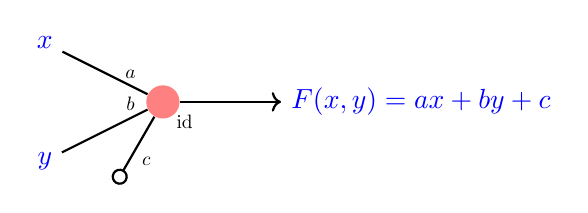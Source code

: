 % Figure after Kjell Magne Fauske
% http://www.texample.net/tikz/examples/neural-network/
\begin{tikzpicture}[scale=1.5]
   \def\layersep{1cm}
    \tikzstyle{every pin edge}=[thick]
    \tikzstyle{neuron}=[circle,fill=black!25,minimum size=12pt,inner sep=0pt]
    \tikzstyle{entree}=[];
    \tikzstyle{input neuron}=[neuron, fill=green!50];
    \tikzstyle{output neuron}=[neuron, fill=red!50];
    \tikzstyle{hidden neuron}=[neuron, fill=blue!50];
    \tikzstyle{annot} = [text width=4em, text centered]

% Entree
\node[entree,blue] (E-1) at (-\layersep,0.5) {$x$};
\node[entree,blue] (E-2) at (-\layersep,-0.5) {$y$};

% Neurone
\node[output neuron] (O) at (0,0 cm) {};
\node[below right=0.8ex,scale=0.7] at (O) {id};

% Poids et fleches
 \path[thick] (E-1) edge node[pos=0.8,above,scale=0.7]{$a$}(O);
 \path[thick] (E-2) edge node[pos=0.8,above,scale=0.7]{$b$}(O);
 \draw[-o,thick] (O) to node[midway,below right,scale=0.7]{$c$} ++ (-120:0.8) ;

% Sortie
 \draw[->,thick] (O)-- ++(1,0) node[right,blue]{$F(x,y)=ax+by+c$};

\end{tikzpicture}  